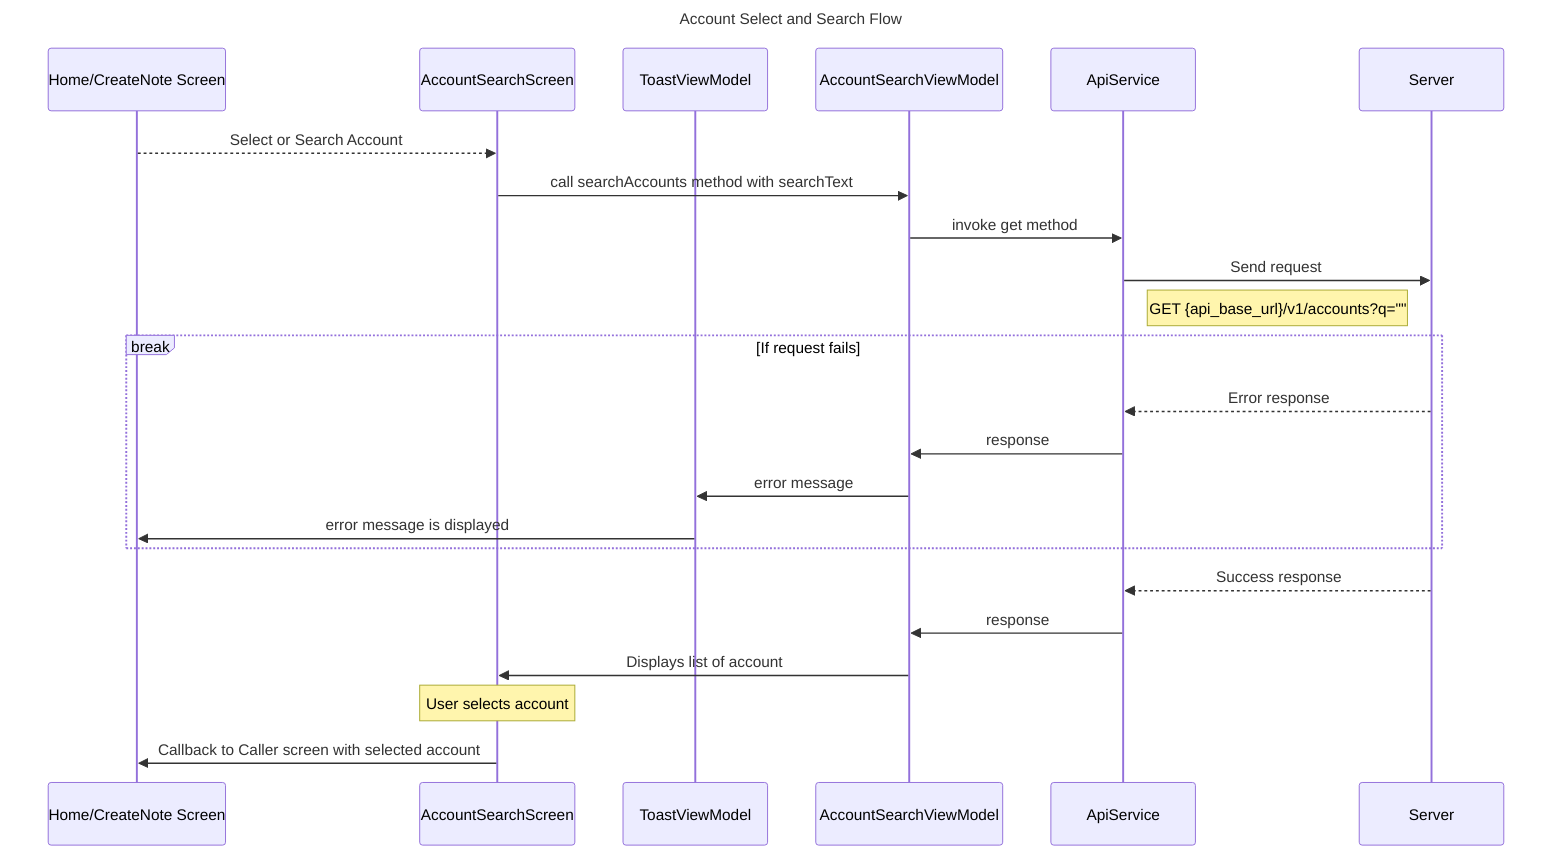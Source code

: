 sequenceDiagram
    title Account Select and Search Flow

    participant CS as Home/CreateNote Screen
    participant ASS as AccountSearchScreen
    participant TVM as ToastViewModel
    participant ASVM as AccountSearchViewModel
    participant AS as ApiService
    participant S as Server

    CS-->>ASS: Select or Search Account
    ASS->>ASVM: call searchAccounts method with searchText
    ASVM->>AS: invoke get method
    AS->>S: Send request
    note right of AS: GET {api_base_url}/v1/accounts?q=""

    break If request fails
        S-->>AS: Error response
        AS->>ASVM: response
        ASVM->>TVM: error message
        TVM->>CS: error message is displayed
    end
    
    S-->>AS: Success response
    AS->>ASVM: response
    ASVM->>ASS: Displays list of account

    note over ASS: User selects account
    
    ASS->>CS: Callback to Caller screen with selected account
